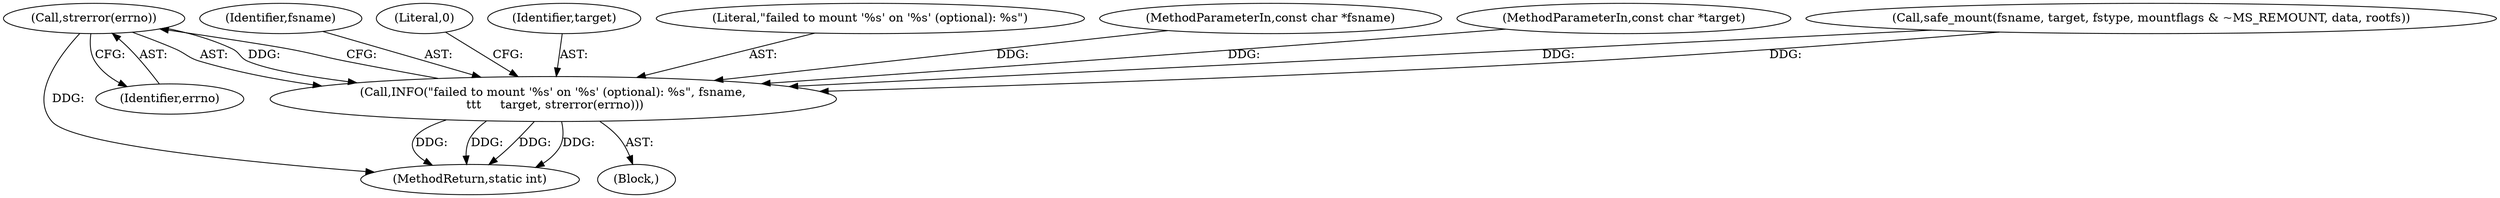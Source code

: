 digraph "0_lxc_592fd47a6245508b79fe6ac819fe6d3b2c1289be_5@API" {
"1000129" [label="(Call,strerror(errno))"];
"1000125" [label="(Call,INFO(\"failed to mount '%s' on '%s' (optional): %s\", fsname,\n \t\t\t     target, strerror(errno)))"];
"1000127" [label="(Identifier,fsname)"];
"1000129" [label="(Call,strerror(errno))"];
"1000132" [label="(Literal,0)"];
"1000130" [label="(Identifier,errno)"];
"1000128" [label="(Identifier,target)"];
"1000126" [label="(Literal,\"failed to mount '%s' on '%s' (optional): %s\")"];
"1000102" [label="(MethodParameterIn,const char *fsname)"];
"1000103" [label="(MethodParameterIn,const char *target)"];
"1000125" [label="(Call,INFO(\"failed to mount '%s' on '%s' (optional): %s\", fsname,\n \t\t\t     target, strerror(errno)))"];
"1000124" [label="(Block,)"];
"1000112" [label="(Call,safe_mount(fsname, target, fstype, mountflags & ~MS_REMOUNT, data, rootfs))"];
"1000290" [label="(MethodReturn,static int)"];
"1000129" -> "1000125"  [label="AST: "];
"1000129" -> "1000130"  [label="CFG: "];
"1000130" -> "1000129"  [label="AST: "];
"1000125" -> "1000129"  [label="CFG: "];
"1000129" -> "1000290"  [label="DDG: "];
"1000129" -> "1000125"  [label="DDG: "];
"1000125" -> "1000124"  [label="AST: "];
"1000126" -> "1000125"  [label="AST: "];
"1000127" -> "1000125"  [label="AST: "];
"1000128" -> "1000125"  [label="AST: "];
"1000132" -> "1000125"  [label="CFG: "];
"1000125" -> "1000290"  [label="DDG: "];
"1000125" -> "1000290"  [label="DDG: "];
"1000125" -> "1000290"  [label="DDG: "];
"1000125" -> "1000290"  [label="DDG: "];
"1000112" -> "1000125"  [label="DDG: "];
"1000112" -> "1000125"  [label="DDG: "];
"1000102" -> "1000125"  [label="DDG: "];
"1000103" -> "1000125"  [label="DDG: "];
}
